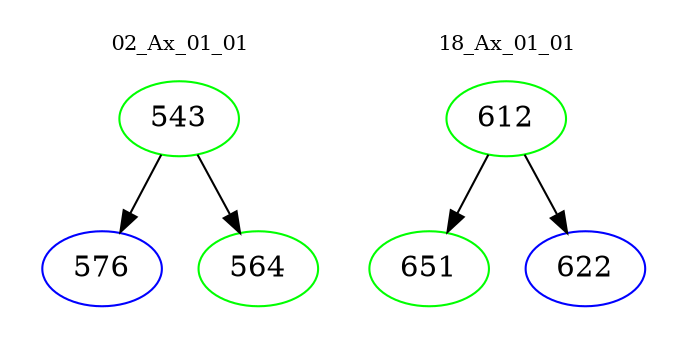 digraph{
subgraph cluster_0 {
color = white
label = "02_Ax_01_01";
fontsize=10;
T0_543 [label="543", color="green"]
T0_543 -> T0_576 [color="black"]
T0_576 [label="576", color="blue"]
T0_543 -> T0_564 [color="black"]
T0_564 [label="564", color="green"]
}
subgraph cluster_1 {
color = white
label = "18_Ax_01_01";
fontsize=10;
T1_612 [label="612", color="green"]
T1_612 -> T1_651 [color="black"]
T1_651 [label="651", color="green"]
T1_612 -> T1_622 [color="black"]
T1_622 [label="622", color="blue"]
}
}
